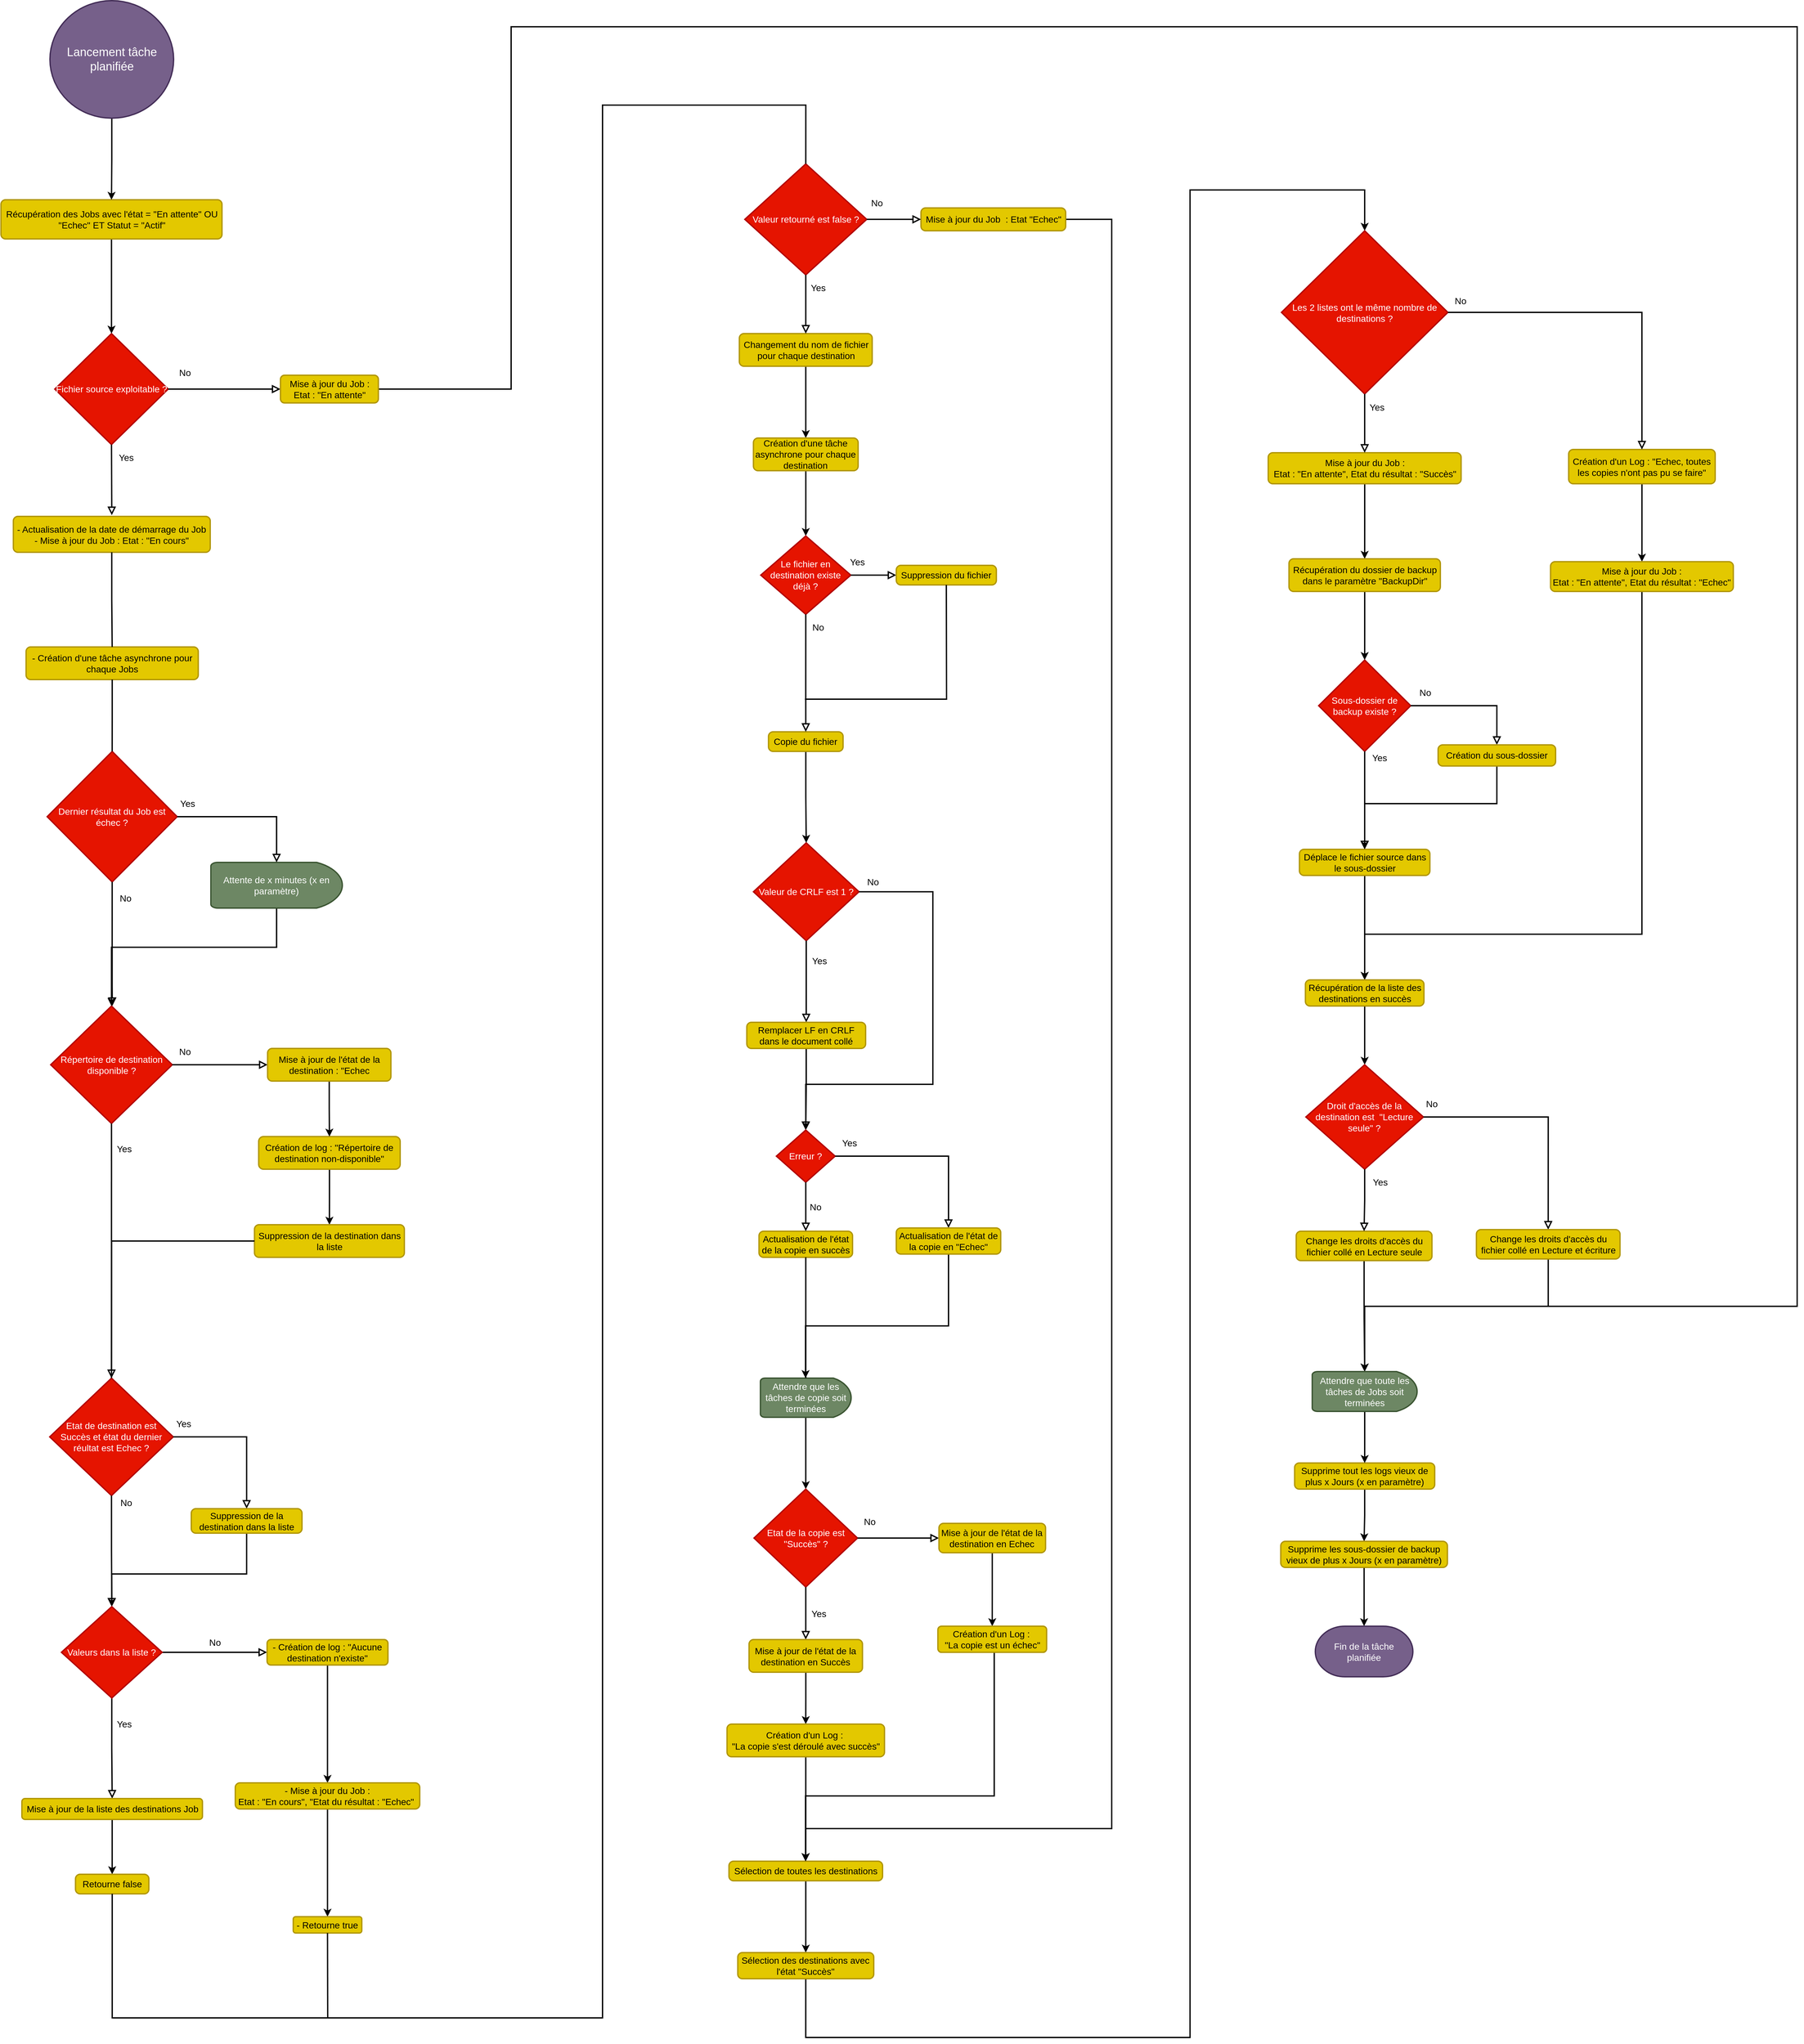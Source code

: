 <mxfile compressed="true" version="16.5.1" type="device"><diagram id="C5RBs43oDa-KdzZeNtuy" name="Page-1"><mxGraphModel dx="1673" dy="2204" grid="1" gridSize="10" guides="1" tooltips="1" connect="1" arrows="1" fold="1" page="1" pageScale="1" pageWidth="827" pageHeight="1169" math="0" shadow="0"><root><mxCell id="WIyWlLk6GJQsqaUBKTNV-0"/><mxCell id="WIyWlLk6GJQsqaUBKTNV-1" parent="WIyWlLk6GJQsqaUBKTNV-0"/><mxCell id="4k0hjTUEBbv8GGpqh_mk-3" value="Fichier source exploitable ?" style="strokeWidth=2;html=1;shape=mxgraph.flowchart.decision;whiteSpace=wrap;fillColor=#e51400;fontColor=#ffffff;strokeColor=#B20000;fontSize=14;" parent="WIyWlLk6GJQsqaUBKTNV-1" vertex="1"><mxGeometry x="740.89" y="30" width="173.81" height="170" as="geometry"/></mxCell><mxCell id="4k0hjTUEBbv8GGpqh_mk-7" value="No" style="edgeStyle=orthogonalEdgeStyle;rounded=0;html=1;jettySize=auto;orthogonalLoop=1;fontSize=14;endArrow=block;endFill=0;endSize=8;strokeWidth=2;shadow=0;labelBackgroundColor=none;exitX=1;exitY=0.5;exitDx=0;exitDy=0;exitPerimeter=0;entryX=0;entryY=0.5;entryDx=0;entryDy=0;" parent="WIyWlLk6GJQsqaUBKTNV-1" source="4k0hjTUEBbv8GGpqh_mk-3" target="4k0hjTUEBbv8GGpqh_mk-8" edge="1"><mxGeometry x="-0.706" y="25" relative="1" as="geometry"><mxPoint as="offset"/><mxPoint x="920.01" y="390" as="sourcePoint"/><mxPoint x="1060.01" y="390" as="targetPoint"/></mxGeometry></mxCell><mxCell id="fs6nf6dnqTv2lWN2INC3-57" style="edgeStyle=orthogonalEdgeStyle;rounded=0;orthogonalLoop=1;jettySize=auto;html=1;fontSize=14;strokeWidth=2;entryX=0.5;entryY=0;entryDx=0;entryDy=0;entryPerimeter=0;" parent="WIyWlLk6GJQsqaUBKTNV-1" source="4k0hjTUEBbv8GGpqh_mk-8" target="eTKPuNB7fOx8lcbiz6LS-106" edge="1"><mxGeometry relative="1" as="geometry"><mxPoint x="2670" y="1550" as="targetPoint"/><Array as="points"><mxPoint x="1440" y="115"/><mxPoint x="1440" y="-440"/><mxPoint x="3410" y="-440"/><mxPoint x="3410" y="1520"/><mxPoint x="2748" y="1520"/></Array></mxGeometry></mxCell><mxCell id="4k0hjTUEBbv8GGpqh_mk-8" value="Mise à jour du Job :&lt;br style=&quot;font-size: 14px;&quot;&gt;Etat : &quot;En attente&quot;" style="rounded=1;whiteSpace=wrap;html=1;strokeWidth=2;fillColor=#e3c800;fontColor=#000000;strokeColor=#B09500;fontSize=14;" parent="WIyWlLk6GJQsqaUBKTNV-1" vertex="1"><mxGeometry x="1086.63" y="93.75" width="150" height="42.5" as="geometry"/></mxCell><mxCell id="4k0hjTUEBbv8GGpqh_mk-17" value="Yes" style="rounded=0;html=1;jettySize=auto;orthogonalLoop=1;fontSize=14;endArrow=block;endFill=0;endSize=8;strokeWidth=2;shadow=0;labelBackgroundColor=none;edgeStyle=orthogonalEdgeStyle;entryX=0.5;entryY=0;entryDx=0;entryDy=0;exitX=0.5;exitY=1;exitDx=0;exitDy=0;exitPerimeter=0;" parent="WIyWlLk6GJQsqaUBKTNV-1" source="eTKPuNB7fOx8lcbiz6LS-124" target="eTKPuNB7fOx8lcbiz6LS-15" edge="1"><mxGeometry x="-0.486" y="19" relative="1" as="geometry"><mxPoint as="offset"/><mxPoint x="821.35" y="2340" as="sourcePoint"/><mxPoint x="821.35" y="2453.73" as="targetPoint"/></mxGeometry></mxCell><mxCell id="eTKPuNB7fOx8lcbiz6LS-118" style="edgeStyle=orthogonalEdgeStyle;rounded=0;orthogonalLoop=1;jettySize=auto;html=1;entryX=0.5;entryY=0;entryDx=0;entryDy=0;fontSize=14;fontColor=#000000;strokeWidth=2;" parent="WIyWlLk6GJQsqaUBKTNV-1" source="4k0hjTUEBbv8GGpqh_mk-19" target="eTKPuNB7fOx8lcbiz6LS-117" edge="1"><mxGeometry relative="1" as="geometry"/></mxCell><mxCell id="4k0hjTUEBbv8GGpqh_mk-19" value="Création de log : &quot;Répertoire de destination non-disponible&quot;" style="rounded=1;whiteSpace=wrap;html=1;strokeWidth=2;fillColor=#e3c800;fontColor=#000000;strokeColor=#B09500;fontSize=14;" parent="WIyWlLk6GJQsqaUBKTNV-1" vertex="1"><mxGeometry x="1053.25" y="1260" width="216.77" height="50" as="geometry"/></mxCell><mxCell id="4k0hjTUEBbv8GGpqh_mk-1" value="- Actualisation de la date de démarrage du Job&lt;br style=&quot;font-size: 14px&quot;&gt;- Mise à jour du Job :&amp;nbsp;Etat : &quot;En cours&quot;" style="rounded=1;whiteSpace=wrap;html=1;absoluteArcSize=1;arcSize=14;strokeWidth=2;fillColor=#e3c800;fontColor=#000000;strokeColor=#B09500;fontSize=14;" parent="WIyWlLk6GJQsqaUBKTNV-1" vertex="1"><mxGeometry x="677.43" y="310" width="301.63" height="55" as="geometry"/></mxCell><mxCell id="eTKPuNB7fOx8lcbiz6LS-3" value="&lt;span style=&quot;font-size: 14px;&quot;&gt;Répertoire de destination disponible ?&lt;/span&gt;" style="strokeWidth=2;html=1;shape=mxgraph.flowchart.decision;whiteSpace=wrap;fillColor=#e51400;fontColor=#ffffff;strokeColor=#B20000;fontSize=14;" parent="WIyWlLk6GJQsqaUBKTNV-1" vertex="1"><mxGeometry x="734.65" y="1060" width="186.3" height="180" as="geometry"/></mxCell><mxCell id="eTKPuNB7fOx8lcbiz6LS-6" value="No" style="edgeStyle=orthogonalEdgeStyle;rounded=0;html=1;jettySize=auto;orthogonalLoop=1;fontSize=14;endArrow=block;endFill=0;endSize=8;strokeWidth=2;shadow=0;labelBackgroundColor=none;exitX=1;exitY=0.5;exitDx=0;exitDy=0;entryX=0;entryY=0.5;entryDx=0;entryDy=0;exitPerimeter=0;" parent="WIyWlLk6GJQsqaUBKTNV-1" source="eTKPuNB7fOx8lcbiz6LS-3" target="eTKPuNB7fOx8lcbiz6LS-115" edge="1"><mxGeometry x="-0.739" y="20" relative="1" as="geometry"><mxPoint as="offset"/><mxPoint x="921.35" y="1510" as="sourcePoint"/><mxPoint x="1071.35" y="1510" as="targetPoint"/></mxGeometry></mxCell><mxCell id="eTKPuNB7fOx8lcbiz6LS-11" value="Yes" style="rounded=0;html=1;jettySize=auto;orthogonalLoop=1;fontSize=14;endArrow=block;endFill=0;endSize=8;strokeWidth=2;shadow=0;labelBackgroundColor=none;edgeStyle=orthogonalEdgeStyle;exitX=0.5;exitY=1;exitDx=0;exitDy=0;exitPerimeter=0;entryX=0.5;entryY=0;entryDx=0;entryDy=0;entryPerimeter=0;" parent="WIyWlLk6GJQsqaUBKTNV-1" source="eTKPuNB7fOx8lcbiz6LS-3" target="eTKPuNB7fOx8lcbiz6LS-119" edge="1"><mxGeometry x="-0.801" y="19" relative="1" as="geometry"><mxPoint as="offset"/><mxPoint x="861.35" y="1530" as="sourcePoint"/><mxPoint x="830.35" y="1710" as="targetPoint"/><Array as="points"/></mxGeometry></mxCell><mxCell id="eTKPuNB7fOx8lcbiz6LS-13" value="No" style="edgeStyle=orthogonalEdgeStyle;rounded=0;html=1;jettySize=auto;orthogonalLoop=1;fontSize=14;endArrow=block;endFill=0;endSize=8;strokeWidth=2;shadow=0;labelBackgroundColor=none;exitX=1;exitY=0.5;exitDx=0;exitDy=0;entryX=0;entryY=0.5;entryDx=0;entryDy=0;exitPerimeter=0;" parent="WIyWlLk6GJQsqaUBKTNV-1" source="eTKPuNB7fOx8lcbiz6LS-124" target="eTKPuNB7fOx8lcbiz6LS-14" edge="1"><mxGeometry y="15" relative="1" as="geometry"><mxPoint as="offset"/><mxPoint x="913.85" y="2182.805" as="sourcePoint"/><mxPoint x="1000.35" y="2183.395" as="targetPoint"/></mxGeometry></mxCell><mxCell id="fs6nf6dnqTv2lWN2INC3-61" style="edgeStyle=orthogonalEdgeStyle;rounded=0;orthogonalLoop=1;jettySize=auto;html=1;fontSize=14;strokeWidth=2;" parent="WIyWlLk6GJQsqaUBKTNV-1" source="eTKPuNB7fOx8lcbiz6LS-14" target="fs6nf6dnqTv2lWN2INC3-59" edge="1"><mxGeometry relative="1" as="geometry"/></mxCell><mxCell id="eTKPuNB7fOx8lcbiz6LS-14" value="- Création de log : &quot;Aucune destination n'existe&quot;" style="rounded=1;whiteSpace=wrap;html=1;strokeWidth=2;fillColor=#e3c800;fontColor=#000000;strokeColor=#B09500;fontSize=14;" parent="WIyWlLk6GJQsqaUBKTNV-1" vertex="1"><mxGeometry x="1066.14" y="2030.51" width="185.15" height="38.98" as="geometry"/></mxCell><mxCell id="fs6nf6dnqTv2lWN2INC3-66" style="edgeStyle=orthogonalEdgeStyle;rounded=0;orthogonalLoop=1;jettySize=auto;html=1;entryX=0.5;entryY=0;entryDx=0;entryDy=0;fontSize=14;strokeWidth=2;" parent="WIyWlLk6GJQsqaUBKTNV-1" source="eTKPuNB7fOx8lcbiz6LS-15" target="eTKPuNB7fOx8lcbiz6LS-129" edge="1"><mxGeometry relative="1" as="geometry"/></mxCell><mxCell id="eTKPuNB7fOx8lcbiz6LS-15" value="Mise à jour de la liste des destinations Job" style="rounded=1;whiteSpace=wrap;html=1;strokeWidth=2;fillColor=#e3c800;fontColor=#000000;strokeColor=#B09500;fontSize=14;" parent="WIyWlLk6GJQsqaUBKTNV-1" vertex="1"><mxGeometry x="690.52" y="2274" width="276.64" height="32" as="geometry"/></mxCell><mxCell id="iSwQtM4b3nbqxVcXJuZj-19" style="edgeStyle=orthogonalEdgeStyle;rounded=0;orthogonalLoop=1;jettySize=auto;html=1;entryX=0.5;entryY=0;entryDx=0;entryDy=0;entryPerimeter=0;fontSize=18;strokeWidth=2;" edge="1" parent="WIyWlLk6GJQsqaUBKTNV-1" source="eTKPuNB7fOx8lcbiz6LS-23" target="4k0hjTUEBbv8GGpqh_mk-3"><mxGeometry relative="1" as="geometry"/></mxCell><mxCell id="eTKPuNB7fOx8lcbiz6LS-23" value="Récupération des Jobs avec l'état = &quot;En attente&quot; OU &quot;Echec&quot; ET Statut = &quot;Actif&quot;" style="rounded=1;whiteSpace=wrap;html=1;absoluteArcSize=1;arcSize=14;strokeWidth=2;fillColor=#e3c800;fontColor=#000000;strokeColor=#B09500;fontSize=14;" parent="WIyWlLk6GJQsqaUBKTNV-1" vertex="1"><mxGeometry x="658.52" y="-175" width="338.55" height="60" as="geometry"/></mxCell><mxCell id="iSwQtM4b3nbqxVcXJuZj-6" style="edgeStyle=orthogonalEdgeStyle;rounded=0;orthogonalLoop=1;jettySize=auto;html=1;entryX=0.5;entryY=0;entryDx=0;entryDy=0;strokeWidth=2;" edge="1" parent="WIyWlLk6GJQsqaUBKTNV-1" source="eTKPuNB7fOx8lcbiz6LS-29" target="fs6nf6dnqTv2lWN2INC3-0"><mxGeometry relative="1" as="geometry"/></mxCell><mxCell id="eTKPuNB7fOx8lcbiz6LS-29" value="Changement du nom de fichier pour chaque destination" style="rounded=1;whiteSpace=wrap;html=1;absoluteArcSize=1;arcSize=14;strokeWidth=2;fontColor=#000000;fillColor=#e3c800;strokeColor=#B09500;fontSize=14;" parent="WIyWlLk6GJQsqaUBKTNV-1" vertex="1"><mxGeometry x="1789.59" y="30" width="203.52" height="50" as="geometry"/></mxCell><mxCell id="eTKPuNB7fOx8lcbiz6LS-40" value="Valeur de CRLF est 1 ?" style="strokeWidth=2;html=1;shape=mxgraph.flowchart.decision;whiteSpace=wrap;fontColor=#ffffff;fillColor=#e51400;strokeColor=#B20000;fontSize=14;" parent="WIyWlLk6GJQsqaUBKTNV-1" vertex="1"><mxGeometry x="1811.15" y="810" width="161.75" height="150" as="geometry"/></mxCell><mxCell id="eTKPuNB7fOx8lcbiz6LS-42" value="Yes" style="rounded=0;html=1;jettySize=auto;orthogonalLoop=1;fontSize=14;endArrow=block;endFill=0;endSize=8;strokeWidth=2;shadow=0;labelBackgroundColor=none;edgeStyle=orthogonalEdgeStyle;exitX=0.5;exitY=1;exitDx=0;exitDy=0;exitPerimeter=0;entryX=0.5;entryY=0;entryDx=0;entryDy=0;" parent="WIyWlLk6GJQsqaUBKTNV-1" source="eTKPuNB7fOx8lcbiz6LS-40" target="eTKPuNB7fOx8lcbiz6LS-44" edge="1"><mxGeometry x="-0.503" y="20" relative="1" as="geometry"><mxPoint as="offset"/><mxPoint x="1918.64" y="1734" as="sourcePoint"/><mxPoint x="1920.14" y="1814" as="targetPoint"/><Array as="points"/></mxGeometry></mxCell><mxCell id="fs6nf6dnqTv2lWN2INC3-21" style="edgeStyle=orthogonalEdgeStyle;rounded=0;orthogonalLoop=1;jettySize=auto;html=1;entryX=0.5;entryY=0;entryDx=0;entryDy=0;entryPerimeter=0;fontSize=14;strokeWidth=2;" parent="WIyWlLk6GJQsqaUBKTNV-1" source="eTKPuNB7fOx8lcbiz6LS-44" target="fs6nf6dnqTv2lWN2INC3-18" edge="1"><mxGeometry relative="1" as="geometry"/></mxCell><mxCell id="eTKPuNB7fOx8lcbiz6LS-44" value="Remplacer LF en CRLF dans le document collé" style="rounded=1;whiteSpace=wrap;html=1;absoluteArcSize=1;arcSize=14;strokeWidth=2;fontColor=#000000;fillColor=#e3c800;strokeColor=#B09500;fontSize=14;" parent="WIyWlLk6GJQsqaUBKTNV-1" vertex="1"><mxGeometry x="1801.01" y="1085" width="182.02" height="40" as="geometry"/></mxCell><mxCell id="eTKPuNB7fOx8lcbiz6LS-45" value="No" style="edgeStyle=orthogonalEdgeStyle;rounded=0;html=1;jettySize=auto;orthogonalLoop=1;fontSize=14;endArrow=block;endFill=0;endSize=8;strokeWidth=2;shadow=0;labelBackgroundColor=none;exitX=1;exitY=0.5;exitDx=0;exitDy=0;exitPerimeter=0;entryX=0.5;entryY=0;entryDx=0;entryDy=0;entryPerimeter=0;" parent="WIyWlLk6GJQsqaUBKTNV-1" source="eTKPuNB7fOx8lcbiz6LS-40" target="fs6nf6dnqTv2lWN2INC3-18" edge="1"><mxGeometry x="-0.936" y="15" relative="1" as="geometry"><mxPoint as="offset"/><mxPoint x="2068.64" y="1599.66" as="sourcePoint"/><mxPoint x="2065.64" y="970" as="targetPoint"/><Array as="points"><mxPoint x="2086" y="885"/><mxPoint x="2086" y="1180"/><mxPoint x="1891" y="1180"/></Array></mxGeometry></mxCell><mxCell id="fs6nf6dnqTv2lWN2INC3-27" style="edgeStyle=orthogonalEdgeStyle;rounded=0;orthogonalLoop=1;jettySize=auto;html=1;entryX=0.5;entryY=0;entryDx=0;entryDy=0;entryPerimeter=0;fontSize=14;strokeWidth=2;" parent="WIyWlLk6GJQsqaUBKTNV-1" source="eTKPuNB7fOx8lcbiz6LS-46" target="fs6nf6dnqTv2lWN2INC3-26" edge="1"><mxGeometry relative="1" as="geometry"/></mxCell><mxCell id="eTKPuNB7fOx8lcbiz6LS-46" value="Attendre que les tâches de copie soit terminées" style="strokeWidth=2;html=1;shape=mxgraph.flowchart.delay;whiteSpace=wrap;fontColor=#ffffff;fillColor=#6d8764;strokeColor=#3A5431;fontSize=14;" parent="WIyWlLk6GJQsqaUBKTNV-1" vertex="1"><mxGeometry x="1821.84" y="1630" width="139" height="60" as="geometry"/></mxCell><mxCell id="eTKPuNB7fOx8lcbiz6LS-53" style="edgeStyle=orthogonalEdgeStyle;rounded=0;orthogonalLoop=1;jettySize=auto;html=1;entryX=0.5;entryY=0;entryDx=0;entryDy=0;fontColor=#000000;fontSize=14;strokeWidth=2;" parent="WIyWlLk6GJQsqaUBKTNV-1" source="eTKPuNB7fOx8lcbiz6LS-50" target="eTKPuNB7fOx8lcbiz6LS-52" edge="1"><mxGeometry relative="1" as="geometry"/></mxCell><mxCell id="eTKPuNB7fOx8lcbiz6LS-50" value="Sélection de toutes les destinations" style="rounded=1;whiteSpace=wrap;html=1;absoluteArcSize=1;arcSize=14;strokeWidth=2;fontColor=#000000;fillColor=#e3c800;strokeColor=#B09500;fontSize=14;" parent="WIyWlLk6GJQsqaUBKTNV-1" vertex="1"><mxGeometry x="1773.68" y="2370" width="235.31" height="30" as="geometry"/></mxCell><mxCell id="eTKPuNB7fOx8lcbiz6LS-55" style="edgeStyle=orthogonalEdgeStyle;rounded=0;orthogonalLoop=1;jettySize=auto;html=1;entryX=0.5;entryY=0;entryDx=0;entryDy=0;entryPerimeter=0;fontColor=#000000;fontSize=14;strokeWidth=2;exitX=0.5;exitY=1;exitDx=0;exitDy=0;" parent="WIyWlLk6GJQsqaUBKTNV-1" source="eTKPuNB7fOx8lcbiz6LS-52" target="eTKPuNB7fOx8lcbiz6LS-54" edge="1"><mxGeometry relative="1" as="geometry"><mxPoint x="1894" y="2590" as="sourcePoint"/><Array as="points"><mxPoint x="1891" y="2640"/><mxPoint x="2480" y="2640"/><mxPoint x="2480" y="-190"/><mxPoint x="2748" y="-190"/></Array></mxGeometry></mxCell><mxCell id="eTKPuNB7fOx8lcbiz6LS-52" value="Sélection des destinations avec l'état &quot;Succès&quot;" style="rounded=1;whiteSpace=wrap;html=1;absoluteArcSize=1;arcSize=14;strokeWidth=2;fontColor=#000000;fillColor=#e3c800;strokeColor=#B09500;fontSize=14;" parent="WIyWlLk6GJQsqaUBKTNV-1" vertex="1"><mxGeometry x="1787.18" y="2510" width="208.31" height="40" as="geometry"/></mxCell><mxCell id="eTKPuNB7fOx8lcbiz6LS-54" value="Les 2 listes ont le même nombre de destinations ?" style="strokeWidth=2;html=1;shape=mxgraph.flowchart.decision;whiteSpace=wrap;fontColor=#ffffff;fillColor=#e51400;strokeColor=#B20000;fontSize=14;" parent="WIyWlLk6GJQsqaUBKTNV-1" vertex="1"><mxGeometry x="2620" y="-127.5" width="255" height="250" as="geometry"/></mxCell><mxCell id="eTKPuNB7fOx8lcbiz6LS-65" style="edgeStyle=orthogonalEdgeStyle;rounded=0;orthogonalLoop=1;jettySize=auto;html=1;entryX=0.5;entryY=0;entryDx=0;entryDy=0;fontColor=#000000;fontSize=14;strokeWidth=2;" parent="WIyWlLk6GJQsqaUBKTNV-1" source="eTKPuNB7fOx8lcbiz6LS-58" target="eTKPuNB7fOx8lcbiz6LS-64" edge="1"><mxGeometry relative="1" as="geometry"/></mxCell><mxCell id="eTKPuNB7fOx8lcbiz6LS-58" value="Mise à jour du Job :&lt;br style=&quot;font-size: 14px;&quot;&gt;Etat : &quot;En attente&quot;, Etat du résultat : &quot;Succès&quot;" style="rounded=1;whiteSpace=wrap;html=1;absoluteArcSize=1;arcSize=14;strokeWidth=2;fontColor=#000000;fillColor=#e3c800;strokeColor=#B09500;fontSize=14;" parent="WIyWlLk6GJQsqaUBKTNV-1" vertex="1"><mxGeometry x="2599.75" y="212.5" width="295.5" height="47.5" as="geometry"/></mxCell><mxCell id="eTKPuNB7fOx8lcbiz6LS-60" value="Yes" style="rounded=0;html=1;jettySize=auto;orthogonalLoop=1;fontSize=14;endArrow=block;endFill=0;endSize=8;strokeWidth=2;shadow=0;labelBackgroundColor=none;edgeStyle=orthogonalEdgeStyle;exitX=0.5;exitY=1;exitDx=0;exitDy=0;exitPerimeter=0;entryX=0.5;entryY=0;entryDx=0;entryDy=0;" parent="WIyWlLk6GJQsqaUBKTNV-1" source="eTKPuNB7fOx8lcbiz6LS-54" target="eTKPuNB7fOx8lcbiz6LS-58" edge="1"><mxGeometry x="-0.558" y="18" relative="1" as="geometry"><mxPoint as="offset"/><mxPoint x="2789.33" y="190.5" as="sourcePoint"/><mxPoint x="2736.14" y="222.5" as="targetPoint"/><Array as="points"/></mxGeometry></mxCell><mxCell id="eTKPuNB7fOx8lcbiz6LS-62" value="Sous-dossier de backup existe ?" style="strokeWidth=2;html=1;shape=mxgraph.flowchart.decision;whiteSpace=wrap;fontColor=#ffffff;fillColor=#e51400;strokeColor=#B20000;fontSize=14;" parent="WIyWlLk6GJQsqaUBKTNV-1" vertex="1"><mxGeometry x="2676.97" y="530.0" width="141.07" height="140" as="geometry"/></mxCell><mxCell id="eTKPuNB7fOx8lcbiz6LS-66" style="edgeStyle=orthogonalEdgeStyle;rounded=0;orthogonalLoop=1;jettySize=auto;html=1;entryX=0.5;entryY=0;entryDx=0;entryDy=0;entryPerimeter=0;fontColor=#000000;fontSize=14;strokeWidth=2;" parent="WIyWlLk6GJQsqaUBKTNV-1" source="eTKPuNB7fOx8lcbiz6LS-64" target="eTKPuNB7fOx8lcbiz6LS-62" edge="1"><mxGeometry relative="1" as="geometry"/></mxCell><mxCell id="eTKPuNB7fOx8lcbiz6LS-64" value="Récupération du dossier de backup dans le paramètre &quot;BackupDir&quot;" style="rounded=1;whiteSpace=wrap;html=1;absoluteArcSize=1;arcSize=14;strokeWidth=2;fontColor=#000000;fillColor=#e3c800;strokeColor=#B09500;fontSize=14;" parent="WIyWlLk6GJQsqaUBKTNV-1" vertex="1"><mxGeometry x="2631.57" y="375" width="231.86" height="50" as="geometry"/></mxCell><mxCell id="eTKPuNB7fOx8lcbiz6LS-67" value="Yes" style="rounded=0;html=1;jettySize=auto;orthogonalLoop=1;fontSize=14;endArrow=block;endFill=0;endSize=8;strokeWidth=2;shadow=0;labelBackgroundColor=none;edgeStyle=orthogonalEdgeStyle;exitX=0.5;exitY=1;exitDx=0;exitDy=0;exitPerimeter=0;entryX=0.5;entryY=0;entryDx=0;entryDy=0;" parent="WIyWlLk6GJQsqaUBKTNV-1" source="eTKPuNB7fOx8lcbiz6LS-62" target="eTKPuNB7fOx8lcbiz6LS-68" edge="1"><mxGeometry x="-0.867" y="22" relative="1" as="geometry"><mxPoint as="offset"/><mxPoint x="2724.17" y="990.45" as="sourcePoint"/><mxPoint x="2723.67" y="1070.45" as="targetPoint"/><Array as="points"/></mxGeometry></mxCell><mxCell id="eTKPuNB7fOx8lcbiz6LS-78" style="edgeStyle=orthogonalEdgeStyle;rounded=0;orthogonalLoop=1;jettySize=auto;html=1;entryX=0.5;entryY=0;entryDx=0;entryDy=0;fontColor=#000000;fontSize=14;strokeWidth=2;" parent="WIyWlLk6GJQsqaUBKTNV-1" source="eTKPuNB7fOx8lcbiz6LS-68" target="eTKPuNB7fOx8lcbiz6LS-77" edge="1"><mxGeometry relative="1" as="geometry"/></mxCell><mxCell id="eTKPuNB7fOx8lcbiz6LS-68" value="Déplace le fichier source dans le sous-dossier" style="rounded=1;whiteSpace=wrap;html=1;absoluteArcSize=1;arcSize=14;strokeWidth=2;fontColor=#000000;fillColor=#e3c800;strokeColor=#B09500;fontSize=14;" parent="WIyWlLk6GJQsqaUBKTNV-1" vertex="1"><mxGeometry x="2647.59" y="820" width="199.82" height="40" as="geometry"/></mxCell><mxCell id="eTKPuNB7fOx8lcbiz6LS-69" value="No" style="edgeStyle=orthogonalEdgeStyle;rounded=0;html=1;jettySize=auto;orthogonalLoop=1;fontSize=14;endArrow=block;endFill=0;endSize=8;strokeWidth=2;shadow=0;labelBackgroundColor=none;exitX=1;exitY=0.5;exitDx=0;exitDy=0;exitPerimeter=0;entryX=0.5;entryY=0;entryDx=0;entryDy=0;" parent="WIyWlLk6GJQsqaUBKTNV-1" source="eTKPuNB7fOx8lcbiz6LS-62" target="eTKPuNB7fOx8lcbiz6LS-70" edge="1"><mxGeometry x="-0.771" y="20" relative="1" as="geometry"><mxPoint as="offset"/><mxPoint x="2917.12" y="851.5" as="sourcePoint"/><mxPoint x="2985" y="610" as="targetPoint"/><Array as="points"><mxPoint x="2950" y="600"/></Array></mxGeometry></mxCell><mxCell id="eTKPuNB7fOx8lcbiz6LS-71" style="edgeStyle=orthogonalEdgeStyle;rounded=0;orthogonalLoop=1;jettySize=auto;html=1;entryX=0.5;entryY=0;entryDx=0;entryDy=0;fontColor=#000000;fontSize=14;strokeWidth=2;" parent="WIyWlLk6GJQsqaUBKTNV-1" source="eTKPuNB7fOx8lcbiz6LS-70" target="eTKPuNB7fOx8lcbiz6LS-68" edge="1"><mxGeometry relative="1" as="geometry"><Array as="points"><mxPoint x="2950" y="750"/><mxPoint x="2747" y="750"/></Array></mxGeometry></mxCell><mxCell id="eTKPuNB7fOx8lcbiz6LS-70" value="Création du sous-dossier" style="rounded=1;whiteSpace=wrap;html=1;absoluteArcSize=1;arcSize=14;strokeWidth=2;fontColor=#000000;fillColor=#e3c800;strokeColor=#B09500;fontSize=14;" parent="WIyWlLk6GJQsqaUBKTNV-1" vertex="1"><mxGeometry x="2860" y="660.0" width="180" height="32.39" as="geometry"/></mxCell><mxCell id="iSwQtM4b3nbqxVcXJuZj-13" style="edgeStyle=orthogonalEdgeStyle;rounded=0;orthogonalLoop=1;jettySize=auto;html=1;entryX=0.5;entryY=0;entryDx=0;entryDy=0;fontSize=18;strokeWidth=2;" edge="1" parent="WIyWlLk6GJQsqaUBKTNV-1" source="eTKPuNB7fOx8lcbiz6LS-72" target="eTKPuNB7fOx8lcbiz6LS-74"><mxGeometry relative="1" as="geometry"/></mxCell><mxCell id="eTKPuNB7fOx8lcbiz6LS-72" value="Création d'un Log : &quot;Echec, toutes les copies n'ont pas pu se faire&quot;" style="rounded=1;whiteSpace=wrap;html=1;absoluteArcSize=1;arcSize=14;strokeWidth=2;fontColor=#000000;fillColor=#e3c800;strokeColor=#B09500;fontSize=14;" parent="WIyWlLk6GJQsqaUBKTNV-1" vertex="1"><mxGeometry x="3059.99" y="207.5" width="224.47" height="52.5" as="geometry"/></mxCell><mxCell id="eTKPuNB7fOx8lcbiz6LS-73" value="No" style="edgeStyle=orthogonalEdgeStyle;rounded=0;html=1;jettySize=auto;orthogonalLoop=1;fontSize=14;endArrow=block;endFill=0;endSize=8;strokeWidth=2;shadow=0;labelBackgroundColor=none;exitX=1;exitY=0.5;exitDx=0;exitDy=0;exitPerimeter=0;entryX=0.5;entryY=0;entryDx=0;entryDy=0;" parent="WIyWlLk6GJQsqaUBKTNV-1" source="eTKPuNB7fOx8lcbiz6LS-54" target="eTKPuNB7fOx8lcbiz6LS-72" edge="1"><mxGeometry x="-0.925" y="18" relative="1" as="geometry"><mxPoint as="offset"/><mxPoint x="2924.83" y="65.05" as="sourcePoint"/><mxPoint x="3039.33" y="65.05" as="targetPoint"/></mxGeometry></mxCell><mxCell id="iSwQtM4b3nbqxVcXJuZj-16" style="edgeStyle=orthogonalEdgeStyle;rounded=0;orthogonalLoop=1;jettySize=auto;html=1;fontSize=18;strokeWidth=2;entryX=0.5;entryY=0;entryDx=0;entryDy=0;" edge="1" parent="WIyWlLk6GJQsqaUBKTNV-1" source="eTKPuNB7fOx8lcbiz6LS-74" target="eTKPuNB7fOx8lcbiz6LS-77"><mxGeometry relative="1" as="geometry"><mxPoint x="2960" y="970" as="targetPoint"/><Array as="points"><mxPoint x="3172" y="950"/><mxPoint x="2747" y="950"/></Array></mxGeometry></mxCell><mxCell id="eTKPuNB7fOx8lcbiz6LS-74" value="Mise à jour du Job :&lt;br style=&quot;font-size: 14px;&quot;&gt;Etat : &quot;En attente&quot;, Etat du résultat : &quot;Echec&quot;" style="rounded=1;whiteSpace=wrap;html=1;absoluteArcSize=1;arcSize=14;strokeWidth=2;fontColor=#000000;fillColor=#e3c800;strokeColor=#B09500;fontSize=14;" parent="WIyWlLk6GJQsqaUBKTNV-1" vertex="1"><mxGeometry x="3032.23" y="379.37" width="280" height="45.63" as="geometry"/></mxCell><mxCell id="eTKPuNB7fOx8lcbiz6LS-79" style="edgeStyle=orthogonalEdgeStyle;rounded=0;orthogonalLoop=1;jettySize=auto;html=1;fontColor=#000000;fontSize=14;strokeWidth=2;" parent="WIyWlLk6GJQsqaUBKTNV-1" source="eTKPuNB7fOx8lcbiz6LS-77" target="eTKPuNB7fOx8lcbiz6LS-80" edge="1"><mxGeometry relative="1" as="geometry"><mxPoint x="2724.12" y="1340.45" as="targetPoint"/><Array as="points"/></mxGeometry></mxCell><mxCell id="eTKPuNB7fOx8lcbiz6LS-77" value="Récupération de la liste des destinations en succès" style="rounded=1;whiteSpace=wrap;html=1;absoluteArcSize=1;arcSize=14;strokeWidth=2;fontColor=#000000;fillColor=#e3c800;strokeColor=#B09500;fontSize=14;" parent="WIyWlLk6GJQsqaUBKTNV-1" vertex="1"><mxGeometry x="2656.71" y="1020" width="181.59" height="40" as="geometry"/></mxCell><mxCell id="eTKPuNB7fOx8lcbiz6LS-80" value="Droit d'accès de la destination est&amp;nbsp; &quot;Lecture seule&quot; ?" style="strokeWidth=2;html=1;shape=mxgraph.flowchart.decision;whiteSpace=wrap;fontColor=#ffffff;fillColor=#e51400;strokeColor=#B20000;fontSize=14;" parent="WIyWlLk6GJQsqaUBKTNV-1" vertex="1"><mxGeometry x="2657.4" y="1150" width="180.2" height="160" as="geometry"/></mxCell><mxCell id="fs6nf6dnqTv2lWN2INC3-77" style="edgeStyle=orthogonalEdgeStyle;rounded=0;orthogonalLoop=1;jettySize=auto;html=1;entryX=0.5;entryY=0;entryDx=0;entryDy=0;entryPerimeter=0;fontSize=14;strokeWidth=2;" parent="WIyWlLk6GJQsqaUBKTNV-1" source="eTKPuNB7fOx8lcbiz6LS-81" target="eTKPuNB7fOx8lcbiz6LS-106" edge="1"><mxGeometry relative="1" as="geometry"/></mxCell><mxCell id="eTKPuNB7fOx8lcbiz6LS-81" value="Change les droits d'accès du fichier collé en Lecture seule" style="rounded=1;whiteSpace=wrap;html=1;absoluteArcSize=1;arcSize=14;strokeWidth=2;fontColor=#000000;fillColor=#e3c800;strokeColor=#B09500;fontSize=14;" parent="WIyWlLk6GJQsqaUBKTNV-1" vertex="1"><mxGeometry x="2642.65" y="1405" width="207.94" height="45" as="geometry"/></mxCell><mxCell id="eTKPuNB7fOx8lcbiz6LS-84" value="No" style="edgeStyle=orthogonalEdgeStyle;rounded=0;html=1;jettySize=auto;orthogonalLoop=1;fontSize=14;endArrow=block;endFill=0;endSize=8;strokeWidth=2;shadow=0;labelBackgroundColor=none;exitX=1;exitY=0.5;exitDx=0;exitDy=0;exitPerimeter=0;entryX=0.5;entryY=0;entryDx=0;entryDy=0;" parent="WIyWlLk6GJQsqaUBKTNV-1" source="eTKPuNB7fOx8lcbiz6LS-80" target="eTKPuNB7fOx8lcbiz6LS-85" edge="1"><mxGeometry x="-0.932" y="20" relative="1" as="geometry"><mxPoint as="offset"/><mxPoint x="2859.12" y="1400.45" as="sourcePoint"/><mxPoint x="3050" y="1230" as="targetPoint"/></mxGeometry></mxCell><mxCell id="iSwQtM4b3nbqxVcXJuZj-17" style="edgeStyle=orthogonalEdgeStyle;rounded=0;orthogonalLoop=1;jettySize=auto;html=1;fontSize=18;strokeWidth=2;entryX=0.5;entryY=0;entryDx=0;entryDy=0;entryPerimeter=0;" edge="1" parent="WIyWlLk6GJQsqaUBKTNV-1" source="eTKPuNB7fOx8lcbiz6LS-85" target="eTKPuNB7fOx8lcbiz6LS-106"><mxGeometry relative="1" as="geometry"><mxPoint x="2880" y="1580" as="targetPoint"/><Array as="points"><mxPoint x="3029" y="1520"/><mxPoint x="2748" y="1520"/></Array></mxGeometry></mxCell><mxCell id="eTKPuNB7fOx8lcbiz6LS-85" value="Change les droits d'accès du fichier collé en Lecture et écriture" style="rounded=1;whiteSpace=wrap;html=1;absoluteArcSize=1;arcSize=14;strokeWidth=2;fontColor=#000000;fillColor=#e3c800;strokeColor=#B09500;fontSize=14;" parent="WIyWlLk6GJQsqaUBKTNV-1" vertex="1"><mxGeometry x="2918.66" y="1402.5" width="220" height="45" as="geometry"/></mxCell><mxCell id="eTKPuNB7fOx8lcbiz6LS-96" value="&lt;span style=&quot;font-size: 14px;&quot;&gt;- Création d'une tâche asynchrone pour chaque Jobs&lt;/span&gt;" style="rounded=1;whiteSpace=wrap;html=1;absoluteArcSize=1;arcSize=14;strokeWidth=2;fontColor=#000000;fillColor=#e3c800;strokeColor=#B09500;fontSize=14;" parent="WIyWlLk6GJQsqaUBKTNV-1" vertex="1"><mxGeometry x="696.95" y="510" width="263.78" height="50" as="geometry"/></mxCell><mxCell id="eTKPuNB7fOx8lcbiz6LS-97" value="" style="edgeStyle=orthogonalEdgeStyle;rounded=0;orthogonalLoop=1;jettySize=auto;html=1;entryX=0.5;entryY=0;entryDx=0;entryDy=0;entryPerimeter=0;fontColor=#000000;endArrow=none;fontSize=14;strokeWidth=2;" parent="WIyWlLk6GJQsqaUBKTNV-1" source="4k0hjTUEBbv8GGpqh_mk-1" target="eTKPuNB7fOx8lcbiz6LS-96" edge="1"><mxGeometry relative="1" as="geometry"><mxPoint x="830.092" y="420" as="sourcePoint"/><mxPoint x="829" y="730.01" as="targetPoint"/></mxGeometry></mxCell><mxCell id="fs6nf6dnqTv2lWN2INC3-53" style="edgeStyle=orthogonalEdgeStyle;rounded=0;orthogonalLoop=1;jettySize=auto;html=1;fontSize=14;strokeWidth=2;" parent="WIyWlLk6GJQsqaUBKTNV-1" source="eTKPuNB7fOx8lcbiz6LS-99" target="eTKPuNB7fOx8lcbiz6LS-101" edge="1"><mxGeometry relative="1" as="geometry"/></mxCell><mxCell id="eTKPuNB7fOx8lcbiz6LS-99" value="Supprime tout les logs vieux de plus x Jours (x en paramètre)" style="rounded=1;whiteSpace=wrap;html=1;absoluteArcSize=1;arcSize=14;strokeWidth=2;fontColor=#000000;fillColor=#e3c800;strokeColor=#B09500;fontSize=14;" parent="WIyWlLk6GJQsqaUBKTNV-1" vertex="1"><mxGeometry x="2640.21" y="1760" width="214.58" height="40" as="geometry"/></mxCell><mxCell id="eTKPuNB7fOx8lcbiz6LS-104" style="edgeStyle=orthogonalEdgeStyle;rounded=0;orthogonalLoop=1;jettySize=auto;html=1;entryX=0.5;entryY=0;entryDx=0;entryDy=0;entryPerimeter=0;fontColor=#000000;fontSize=14;strokeWidth=2;" parent="WIyWlLk6GJQsqaUBKTNV-1" source="eTKPuNB7fOx8lcbiz6LS-101" target="eTKPuNB7fOx8lcbiz6LS-103" edge="1"><mxGeometry relative="1" as="geometry"/></mxCell><mxCell id="eTKPuNB7fOx8lcbiz6LS-101" value="Supprime les sous-dossier de backup vieux de plus x Jours (x en paramètre)" style="rounded=1;whiteSpace=wrap;html=1;absoluteArcSize=1;arcSize=14;strokeWidth=2;fontColor=#000000;fillColor=#e3c800;strokeColor=#B09500;fontSize=14;" parent="WIyWlLk6GJQsqaUBKTNV-1" vertex="1"><mxGeometry x="2618.96" y="1880" width="255.32" height="40" as="geometry"/></mxCell><mxCell id="eTKPuNB7fOx8lcbiz6LS-103" value="Fin de la tâche planifiée" style="strokeWidth=2;html=1;shape=mxgraph.flowchart.terminator;whiteSpace=wrap;fontColor=#ffffff;fillColor=#76608a;strokeColor=#432D57;fontSize=14;" parent="WIyWlLk6GJQsqaUBKTNV-1" vertex="1"><mxGeometry x="2671.87" y="2010" width="149.49" height="77.5" as="geometry"/></mxCell><mxCell id="fs6nf6dnqTv2lWN2INC3-52" style="edgeStyle=orthogonalEdgeStyle;rounded=0;orthogonalLoop=1;jettySize=auto;html=1;entryX=0.5;entryY=0;entryDx=0;entryDy=0;fontSize=14;strokeWidth=2;" parent="WIyWlLk6GJQsqaUBKTNV-1" source="eTKPuNB7fOx8lcbiz6LS-106" target="eTKPuNB7fOx8lcbiz6LS-99" edge="1"><mxGeometry relative="1" as="geometry"/></mxCell><mxCell id="eTKPuNB7fOx8lcbiz6LS-106" value="Attendre que toute les tâches de Jobs soit terminées" style="strokeWidth=2;html=1;shape=mxgraph.flowchart.delay;whiteSpace=wrap;fontColor=#ffffff;fillColor=#6d8764;strokeColor=#3A5431;fontSize=14;" parent="WIyWlLk6GJQsqaUBKTNV-1" vertex="1"><mxGeometry x="2667.17" y="1620" width="160.66" height="61" as="geometry"/></mxCell><mxCell id="eTKPuNB7fOx8lcbiz6LS-110" value="Dernier résultat du Job est échec ?" style="strokeWidth=2;html=1;shape=mxgraph.flowchart.decision;whiteSpace=wrap;fontSize=14;fontColor=#ffffff;fillColor=#e51400;strokeColor=#B20000;" parent="WIyWlLk6GJQsqaUBKTNV-1" vertex="1"><mxGeometry x="729.22" y="670" width="199.23" height="200" as="geometry"/></mxCell><mxCell id="eTKPuNB7fOx8lcbiz6LS-111" value="" style="edgeStyle=orthogonalEdgeStyle;rounded=0;orthogonalLoop=1;jettySize=auto;html=1;entryX=0.5;entryY=0;entryDx=0;entryDy=0;entryPerimeter=0;fontColor=#000000;startArrow=none;endArrow=none;fontSize=14;strokeWidth=2;" parent="WIyWlLk6GJQsqaUBKTNV-1" source="eTKPuNB7fOx8lcbiz6LS-96" target="eTKPuNB7fOx8lcbiz6LS-110" edge="1"><mxGeometry relative="1" as="geometry"><mxPoint x="830.85" y="1050" as="sourcePoint"/><mxPoint x="831.35" y="1380.01" as="targetPoint"/></mxGeometry></mxCell><mxCell id="eTKPuNB7fOx8lcbiz6LS-114" style="edgeStyle=orthogonalEdgeStyle;rounded=0;orthogonalLoop=1;jettySize=auto;html=1;fontSize=14;fontColor=#000000;entryX=0.5;entryY=0;entryDx=0;entryDy=0;entryPerimeter=0;strokeWidth=2;exitX=0.5;exitY=1;exitDx=0;exitDy=0;exitPerimeter=0;" parent="WIyWlLk6GJQsqaUBKTNV-1" source="eTKPuNB7fOx8lcbiz6LS-113" target="eTKPuNB7fOx8lcbiz6LS-3" edge="1"><mxGeometry relative="1" as="geometry"><mxPoint x="832.35" y="1380" as="targetPoint"/><Array as="points"><mxPoint x="1081" y="970"/><mxPoint x="828" y="970"/></Array></mxGeometry></mxCell><mxCell id="eTKPuNB7fOx8lcbiz6LS-113" value="Attente de x minutes (x en paramètre)" style="strokeWidth=2;html=1;shape=mxgraph.flowchart.delay;whiteSpace=wrap;fontSize=14;fontColor=#ffffff;fillColor=#6d8764;strokeColor=#3A5431;" parent="WIyWlLk6GJQsqaUBKTNV-1" vertex="1"><mxGeometry x="980.0" y="840" width="201.43" height="70" as="geometry"/></mxCell><mxCell id="eTKPuNB7fOx8lcbiz6LS-116" style="edgeStyle=orthogonalEdgeStyle;rounded=0;orthogonalLoop=1;jettySize=auto;html=1;entryX=0.5;entryY=0;entryDx=0;entryDy=0;fontSize=14;fontColor=#000000;strokeWidth=2;" parent="WIyWlLk6GJQsqaUBKTNV-1" source="eTKPuNB7fOx8lcbiz6LS-115" target="4k0hjTUEBbv8GGpqh_mk-19" edge="1"><mxGeometry relative="1" as="geometry"/></mxCell><mxCell id="eTKPuNB7fOx8lcbiz6LS-115" value="Mise à jour de l'état de la destination : &quot;Echec" style="rounded=1;whiteSpace=wrap;html=1;absoluteArcSize=1;arcSize=14;strokeWidth=2;fontSize=14;fontColor=#000000;fillColor=#e3c800;strokeColor=#B09500;" parent="WIyWlLk6GJQsqaUBKTNV-1" vertex="1"><mxGeometry x="1066.9" y="1125" width="188.94" height="50" as="geometry"/></mxCell><mxCell id="eTKPuNB7fOx8lcbiz6LS-117" value="&lt;span style=&quot;font-size: 14px;&quot;&gt;Suppression de la destination dans la liste&lt;/span&gt;" style="rounded=1;whiteSpace=wrap;html=1;absoluteArcSize=1;arcSize=14;strokeWidth=2;fontSize=14;fontColor=#000000;fillColor=#e3c800;strokeColor=#B09500;" parent="WIyWlLk6GJQsqaUBKTNV-1" vertex="1"><mxGeometry x="1046.82" y="1395" width="229.61" height="50" as="geometry"/></mxCell><mxCell id="eTKPuNB7fOx8lcbiz6LS-119" value="Etat de destination est Succès et état du dernier réultat est Echec ?" style="strokeWidth=2;html=1;shape=mxgraph.flowchart.decision;whiteSpace=wrap;fontSize=14;fontColor=#ffffff;fillColor=#e51400;strokeColor=#B20000;" parent="WIyWlLk6GJQsqaUBKTNV-1" vertex="1"><mxGeometry x="733.11" y="1630" width="189.37" height="180" as="geometry"/></mxCell><mxCell id="eTKPuNB7fOx8lcbiz6LS-121" value="Yes" style="rounded=0;html=1;jettySize=auto;orthogonalLoop=1;fontSize=14;endArrow=block;endFill=0;endSize=8;strokeWidth=2;shadow=0;labelBackgroundColor=none;edgeStyle=orthogonalEdgeStyle;exitX=1;exitY=0.5;exitDx=0;exitDy=0;exitPerimeter=0;entryX=0.5;entryY=0;entryDx=0;entryDy=0;" parent="WIyWlLk6GJQsqaUBKTNV-1" source="eTKPuNB7fOx8lcbiz6LS-119" target="eTKPuNB7fOx8lcbiz6LS-123" edge="1"><mxGeometry x="-0.854" y="20" relative="1" as="geometry"><mxPoint as="offset"/><mxPoint x="840.85" y="2040.01" as="sourcePoint"/><mxPoint x="1062.35" y="1825" as="targetPoint"/><Array as="points"/></mxGeometry></mxCell><mxCell id="eTKPuNB7fOx8lcbiz6LS-122" value="No" style="edgeStyle=orthogonalEdgeStyle;rounded=0;html=1;jettySize=auto;orthogonalLoop=1;fontSize=14;endArrow=block;endFill=0;endSize=8;strokeWidth=2;shadow=0;labelBackgroundColor=none;exitX=0.5;exitY=1;exitDx=0;exitDy=0;exitPerimeter=0;entryX=0.5;entryY=0;entryDx=0;entryDy=0;entryPerimeter=0;" parent="WIyWlLk6GJQsqaUBKTNV-1" source="eTKPuNB7fOx8lcbiz6LS-119" target="eTKPuNB7fOx8lcbiz6LS-124" edge="1"><mxGeometry x="-0.871" y="22" relative="1" as="geometry"><mxPoint as="offset"/><mxPoint x="910.86" y="1980.0" as="sourcePoint"/><mxPoint x="830.35" y="2090" as="targetPoint"/></mxGeometry></mxCell><mxCell id="eTKPuNB7fOx8lcbiz6LS-125" style="edgeStyle=orthogonalEdgeStyle;rounded=0;orthogonalLoop=1;jettySize=auto;html=1;entryX=0.5;entryY=0;entryDx=0;entryDy=0;entryPerimeter=0;fontSize=14;fontColor=#000000;strokeWidth=2;" parent="WIyWlLk6GJQsqaUBKTNV-1" source="eTKPuNB7fOx8lcbiz6LS-123" target="eTKPuNB7fOx8lcbiz6LS-124" edge="1"><mxGeometry relative="1" as="geometry"><Array as="points"><mxPoint x="1035" y="1930"/><mxPoint x="829" y="1930"/></Array></mxGeometry></mxCell><mxCell id="eTKPuNB7fOx8lcbiz6LS-123" value="&lt;span style=&quot;font-size: 14px;&quot;&gt;Suppression de la destination dans la liste&lt;/span&gt;" style="rounded=1;whiteSpace=wrap;html=1;absoluteArcSize=1;arcSize=14;strokeWidth=2;fontSize=14;fontColor=#000000;fillColor=#e3c800;strokeColor=#B09500;" parent="WIyWlLk6GJQsqaUBKTNV-1" vertex="1"><mxGeometry x="950.0" y="1830" width="169.63" height="37.5" as="geometry"/></mxCell><mxCell id="eTKPuNB7fOx8lcbiz6LS-124" value="Valeurs dans la liste ?" style="strokeWidth=2;html=1;shape=mxgraph.flowchart.decision;whiteSpace=wrap;fontSize=14;fontColor=#ffffff;fillColor=#e51400;strokeColor=#B20000;" parent="WIyWlLk6GJQsqaUBKTNV-1" vertex="1"><mxGeometry x="751.06" y="1980" width="154.37" height="140.01" as="geometry"/></mxCell><mxCell id="eTKPuNB7fOx8lcbiz6LS-129" value="&lt;span style=&quot;font-size: 14px;&quot;&gt;Retourne false&lt;/span&gt;" style="rounded=1;whiteSpace=wrap;html=1;absoluteArcSize=1;arcSize=14;strokeWidth=2;fontSize=14;fontColor=#000000;fillColor=#e3c800;strokeColor=#B09500;" parent="WIyWlLk6GJQsqaUBKTNV-1" vertex="1"><mxGeometry x="772.66" y="2390" width="112.36" height="30" as="geometry"/></mxCell><mxCell id="eTKPuNB7fOx8lcbiz6LS-131" value="Valeur retourné est false ?" style="strokeWidth=2;html=1;shape=mxgraph.flowchart.decision;whiteSpace=wrap;fontSize=14;fontColor=#ffffff;fillColor=#e51400;strokeColor=#B20000;" parent="WIyWlLk6GJQsqaUBKTNV-1" vertex="1"><mxGeometry x="1797.94" y="-230" width="186.82" height="170" as="geometry"/></mxCell><mxCell id="eTKPuNB7fOx8lcbiz6LS-132" value="" style="edgeStyle=orthogonalEdgeStyle;rounded=0;orthogonalLoop=1;jettySize=auto;html=1;entryX=0.5;entryY=0;entryDx=0;entryDy=0;startArrow=none;endArrow=none;fontSize=14;strokeWidth=2;" parent="WIyWlLk6GJQsqaUBKTNV-1" source="eTKPuNB7fOx8lcbiz6LS-129" target="eTKPuNB7fOx8lcbiz6LS-131" edge="1"><mxGeometry relative="1" as="geometry"><mxPoint x="831.617" y="2520" as="sourcePoint"/><mxPoint x="830.86" y="2830" as="targetPoint"/><Array as="points"><mxPoint x="829" y="2610"/><mxPoint x="1580" y="2610"/><mxPoint x="1580" y="-320"/><mxPoint x="1891" y="-320"/></Array></mxGeometry></mxCell><mxCell id="eTKPuNB7fOx8lcbiz6LS-134" value="Yes" style="rounded=0;html=1;jettySize=auto;orthogonalLoop=1;fontSize=14;endArrow=block;endFill=0;endSize=8;strokeWidth=2;shadow=0;labelBackgroundColor=none;edgeStyle=orthogonalEdgeStyle;entryX=0.5;entryY=0;entryDx=0;entryDy=0;exitX=0.5;exitY=1;exitDx=0;exitDy=0;exitPerimeter=0;" parent="WIyWlLk6GJQsqaUBKTNV-1" source="eTKPuNB7fOx8lcbiz6LS-131" target="eTKPuNB7fOx8lcbiz6LS-29" edge="1"><mxGeometry x="-0.556" y="19" relative="1" as="geometry"><mxPoint as="offset"/><mxPoint x="1893.77" y="-40" as="sourcePoint"/><mxPoint x="1893.77" y="40" as="targetPoint"/></mxGeometry></mxCell><mxCell id="iSwQtM4b3nbqxVcXJuZj-7" style="edgeStyle=orthogonalEdgeStyle;rounded=0;orthogonalLoop=1;jettySize=auto;html=1;entryX=0.5;entryY=0;entryDx=0;entryDy=0;entryPerimeter=0;strokeWidth=2;" edge="1" parent="WIyWlLk6GJQsqaUBKTNV-1" source="fs6nf6dnqTv2lWN2INC3-0" target="fs6nf6dnqTv2lWN2INC3-9"><mxGeometry relative="1" as="geometry"/></mxCell><mxCell id="fs6nf6dnqTv2lWN2INC3-0" value="Création d'une tâche asynchrone pour chaque destination" style="rounded=1;whiteSpace=wrap;html=1;absoluteArcSize=1;arcSize=14;strokeWidth=2;fillColor=#e3c800;fontColor=#000000;strokeColor=#B09500;fontSize=14;" parent="WIyWlLk6GJQsqaUBKTNV-1" vertex="1"><mxGeometry x="1811.15" y="190" width="160.41" height="50" as="geometry"/></mxCell><mxCell id="fs6nf6dnqTv2lWN2INC3-3" value="Actualisation de l'état de la copie en succès" style="rounded=1;whiteSpace=wrap;html=1;absoluteArcSize=1;arcSize=14;strokeWidth=2;fillColor=#e3c800;fontColor=#000000;strokeColor=#B09500;fontSize=14;" parent="WIyWlLk6GJQsqaUBKTNV-1" vertex="1"><mxGeometry x="1819.69" y="1405" width="143.31" height="40" as="geometry"/></mxCell><mxCell id="fs6nf6dnqTv2lWN2INC3-6" value="" style="edgeStyle=orthogonalEdgeStyle;rounded=0;orthogonalLoop=1;jettySize=auto;html=1;entryX=0.5;entryY=0;entryDx=0;entryDy=0;entryPerimeter=0;fontColor=#000000;startArrow=none;endArrow=none;fontSize=14;strokeWidth=2;" parent="WIyWlLk6GJQsqaUBKTNV-1" source="fs6nf6dnqTv2lWN2INC3-3" target="eTKPuNB7fOx8lcbiz6LS-46" edge="1"><mxGeometry relative="1" as="geometry"><Array as="points"/><mxPoint x="1904.561" y="1220" as="sourcePoint"/><mxPoint x="1895.54" y="1620" as="targetPoint"/></mxGeometry></mxCell><mxCell id="fs6nf6dnqTv2lWN2INC3-9" value="Le fichier en destination existe déjà ?" style="strokeWidth=2;html=1;shape=mxgraph.flowchart.decision;whiteSpace=wrap;fillColor=#e51400;fontColor=#ffffff;strokeColor=#B20000;fontSize=14;" parent="WIyWlLk6GJQsqaUBKTNV-1" vertex="1"><mxGeometry x="1822.34" y="340" width="138.01" height="120" as="geometry"/></mxCell><mxCell id="fs6nf6dnqTv2lWN2INC3-11" value="Yes" style="rounded=0;html=1;jettySize=auto;orthogonalLoop=1;fontSize=14;endArrow=block;endFill=0;endSize=8;strokeWidth=2;shadow=0;labelBackgroundColor=none;edgeStyle=orthogonalEdgeStyle;exitX=1;exitY=0.5;exitDx=0;exitDy=0;exitPerimeter=0;entryX=0;entryY=0.5;entryDx=0;entryDy=0;" parent="WIyWlLk6GJQsqaUBKTNV-1" source="fs6nf6dnqTv2lWN2INC3-9" target="fs6nf6dnqTv2lWN2INC3-12" edge="1"><mxGeometry x="-0.723" y="20" relative="1" as="geometry"><mxPoint as="offset"/><mxPoint x="1997.39" y="320" as="sourcePoint"/><mxPoint x="2095.64" y="320" as="targetPoint"/><Array as="points"/></mxGeometry></mxCell><mxCell id="fs6nf6dnqTv2lWN2INC3-12" value="Suppression du fichier" style="rounded=1;whiteSpace=wrap;html=1;absoluteArcSize=1;arcSize=14;strokeWidth=2;fillColor=#e3c800;fontColor=#000000;strokeColor=#B09500;fontSize=14;" parent="WIyWlLk6GJQsqaUBKTNV-1" vertex="1"><mxGeometry x="2030.0" y="385" width="153.31" height="30" as="geometry"/></mxCell><mxCell id="fs6nf6dnqTv2lWN2INC3-17" style="edgeStyle=orthogonalEdgeStyle;rounded=0;orthogonalLoop=1;jettySize=auto;html=1;entryX=0.5;entryY=0;entryDx=0;entryDy=0;entryPerimeter=0;fontSize=14;strokeWidth=2;" parent="WIyWlLk6GJQsqaUBKTNV-1" source="fs6nf6dnqTv2lWN2INC3-14" target="eTKPuNB7fOx8lcbiz6LS-40" edge="1"><mxGeometry relative="1" as="geometry"/></mxCell><mxCell id="fs6nf6dnqTv2lWN2INC3-14" value="Copie du fichier" style="rounded=1;whiteSpace=wrap;html=1;absoluteArcSize=1;arcSize=14;strokeWidth=2;fillColor=#e3c800;fontColor=#000000;strokeColor=#B09500;fontSize=14;" parent="WIyWlLk6GJQsqaUBKTNV-1" vertex="1"><mxGeometry x="1834.25" y="640" width="114.22" height="30" as="geometry"/></mxCell><mxCell id="fs6nf6dnqTv2lWN2INC3-18" value="Erreur ?" style="strokeWidth=2;html=1;shape=mxgraph.flowchart.decision;whiteSpace=wrap;fillColor=#e51400;fontColor=#ffffff;strokeColor=#B20000;fontSize=14;" parent="WIyWlLk6GJQsqaUBKTNV-1" vertex="1"><mxGeometry x="1846.3" y="1250" width="90.09" height="80" as="geometry"/></mxCell><mxCell id="fs6nf6dnqTv2lWN2INC3-19" value="Yes" style="rounded=0;html=1;jettySize=auto;orthogonalLoop=1;fontSize=14;endArrow=block;endFill=0;endSize=8;strokeWidth=2;shadow=0;labelBackgroundColor=none;edgeStyle=orthogonalEdgeStyle;exitX=1;exitY=0.5;exitDx=0;exitDy=0;exitPerimeter=0;entryX=0.5;entryY=0;entryDx=0;entryDy=0;" parent="WIyWlLk6GJQsqaUBKTNV-1" source="fs6nf6dnqTv2lWN2INC3-18" target="fs6nf6dnqTv2lWN2INC3-20" edge="1"><mxGeometry x="-0.844" y="20" relative="1" as="geometry"><mxPoint as="offset"/><mxPoint x="2090.64" y="920" as="sourcePoint"/><mxPoint x="2180" y="1340" as="targetPoint"/><Array as="points"><mxPoint x="2110" y="1290"/></Array></mxGeometry></mxCell><mxCell id="fs6nf6dnqTv2lWN2INC3-33" style="edgeStyle=orthogonalEdgeStyle;rounded=0;orthogonalLoop=1;jettySize=auto;html=1;entryX=0.5;entryY=0;entryDx=0;entryDy=0;entryPerimeter=0;fontSize=14;strokeWidth=2;" parent="WIyWlLk6GJQsqaUBKTNV-1" source="fs6nf6dnqTv2lWN2INC3-20" target="eTKPuNB7fOx8lcbiz6LS-46" edge="1"><mxGeometry relative="1" as="geometry"><mxPoint x="1895.54" y="1620" as="targetPoint"/><Array as="points"><mxPoint x="2110" y="1550"/><mxPoint x="1891" y="1550"/><mxPoint x="1891" y="1630"/></Array></mxGeometry></mxCell><mxCell id="fs6nf6dnqTv2lWN2INC3-20" value="Actualisation de l'état de la copie en &quot;Echec&quot;" style="rounded=1;whiteSpace=wrap;html=1;absoluteArcSize=1;arcSize=14;strokeWidth=2;fillColor=#e3c800;fontColor=#000000;strokeColor=#B09500;fontSize=14;" parent="WIyWlLk6GJQsqaUBKTNV-1" vertex="1"><mxGeometry x="2030" y="1400" width="160" height="40" as="geometry"/></mxCell><mxCell id="fs6nf6dnqTv2lWN2INC3-22" value="No" style="edgeStyle=orthogonalEdgeStyle;rounded=0;html=1;jettySize=auto;orthogonalLoop=1;fontSize=14;endArrow=block;endFill=0;endSize=8;strokeWidth=2;shadow=0;labelBackgroundColor=none;exitX=0.5;exitY=1;exitDx=0;exitDy=0;exitPerimeter=0;entryX=0.5;entryY=0;entryDx=0;entryDy=0;" parent="WIyWlLk6GJQsqaUBKTNV-1" source="fs6nf6dnqTv2lWN2INC3-18" target="fs6nf6dnqTv2lWN2INC3-3" edge="1"><mxGeometry y="15" relative="1" as="geometry"><mxPoint as="offset"/><mxPoint x="1896.96" y="1390" as="sourcePoint"/><mxPoint x="1895.64" y="1470" as="targetPoint"/><Array as="points"/></mxGeometry></mxCell><mxCell id="fs6nf6dnqTv2lWN2INC3-26" value="Etat de la copie est &quot;Succès&quot; ?" style="strokeWidth=2;html=1;shape=mxgraph.flowchart.decision;whiteSpace=wrap;fillColor=#e51400;fontColor=#ffffff;strokeColor=#B20000;fontSize=14;" parent="WIyWlLk6GJQsqaUBKTNV-1" vertex="1"><mxGeometry x="1812.02" y="1800" width="158.64" height="150" as="geometry"/></mxCell><mxCell id="fs6nf6dnqTv2lWN2INC3-28" value="Yes" style="rounded=0;html=1;jettySize=auto;orthogonalLoop=1;fontSize=14;endArrow=block;endFill=0;endSize=8;strokeWidth=2;shadow=0;labelBackgroundColor=none;edgeStyle=orthogonalEdgeStyle;exitX=0.5;exitY=1;exitDx=0;exitDy=0;exitPerimeter=0;entryX=0.5;entryY=0;entryDx=0;entryDy=0;" parent="WIyWlLk6GJQsqaUBKTNV-1" source="fs6nf6dnqTv2lWN2INC3-26" target="fs6nf6dnqTv2lWN2INC3-29" edge="1"><mxGeometry y="20" relative="1" as="geometry"><mxPoint as="offset"/><mxPoint x="1883.14" y="2070" as="sourcePoint"/><mxPoint x="1887.14" y="2080" as="targetPoint"/><Array as="points"/></mxGeometry></mxCell><mxCell id="fs6nf6dnqTv2lWN2INC3-31" value="" style="edgeStyle=orthogonalEdgeStyle;rounded=0;orthogonalLoop=1;jettySize=auto;html=1;fontSize=14;strokeWidth=2;" parent="WIyWlLk6GJQsqaUBKTNV-1" source="fs6nf6dnqTv2lWN2INC3-29" target="fs6nf6dnqTv2lWN2INC3-30" edge="1"><mxGeometry relative="1" as="geometry"/></mxCell><mxCell id="fs6nf6dnqTv2lWN2INC3-29" value="Mise à jour de l'état de la destination en Succès" style="rounded=1;whiteSpace=wrap;html=1;absoluteArcSize=1;arcSize=14;strokeWidth=2;fillColor=#e3c800;fontColor=#000000;strokeColor=#B09500;fontSize=14;" parent="WIyWlLk6GJQsqaUBKTNV-1" vertex="1"><mxGeometry x="1804.46" y="2030.51" width="173.76" height="50" as="geometry"/></mxCell><mxCell id="fs6nf6dnqTv2lWN2INC3-38" style="edgeStyle=orthogonalEdgeStyle;rounded=0;orthogonalLoop=1;jettySize=auto;html=1;entryX=0.5;entryY=0;entryDx=0;entryDy=0;fontSize=14;strokeWidth=2;" parent="WIyWlLk6GJQsqaUBKTNV-1" source="fs6nf6dnqTv2lWN2INC3-30" target="eTKPuNB7fOx8lcbiz6LS-50" edge="1"><mxGeometry relative="1" as="geometry"/></mxCell><mxCell id="fs6nf6dnqTv2lWN2INC3-30" value="Création d'un Log :&amp;nbsp;&lt;br style=&quot;font-size: 14px;&quot;&gt;&quot;La copie s'est déroulé avec succès&quot;" style="whiteSpace=wrap;html=1;fillColor=#e3c800;strokeColor=#B09500;fontColor=#000000;rounded=1;arcSize=14;strokeWidth=2;fontSize=14;" parent="WIyWlLk6GJQsqaUBKTNV-1" vertex="1"><mxGeometry x="1770.73" y="2160" width="241.21" height="50" as="geometry"/></mxCell><mxCell id="fs6nf6dnqTv2lWN2INC3-34" value="No" style="edgeStyle=orthogonalEdgeStyle;rounded=0;html=1;jettySize=auto;orthogonalLoop=1;fontSize=14;endArrow=block;endFill=0;endSize=8;strokeWidth=2;shadow=0;labelBackgroundColor=none;exitX=1;exitY=0.5;exitDx=0;exitDy=0;exitPerimeter=0;entryX=0;entryY=0.5;entryDx=0;entryDy=0;" parent="WIyWlLk6GJQsqaUBKTNV-1" source="fs6nf6dnqTv2lWN2INC3-26" target="fs6nf6dnqTv2lWN2INC3-35" edge="1"><mxGeometry x="-0.713" y="25" relative="1" as="geometry"><mxPoint as="offset"/><mxPoint x="2055.69" y="1960" as="sourcePoint"/><mxPoint x="2036.14" y="1915" as="targetPoint"/><Array as="points"/></mxGeometry></mxCell><mxCell id="iSwQtM4b3nbqxVcXJuZj-11" style="edgeStyle=orthogonalEdgeStyle;rounded=0;orthogonalLoop=1;jettySize=auto;html=1;entryX=0.5;entryY=0;entryDx=0;entryDy=0;strokeWidth=2;" edge="1" parent="WIyWlLk6GJQsqaUBKTNV-1" source="fs6nf6dnqTv2lWN2INC3-35" target="fs6nf6dnqTv2lWN2INC3-36"><mxGeometry relative="1" as="geometry"/></mxCell><mxCell id="fs6nf6dnqTv2lWN2INC3-35" value="Mise à jour de l'état de la destination en Echec" style="rounded=1;whiteSpace=wrap;html=1;absoluteArcSize=1;arcSize=14;strokeWidth=2;fillColor=#e3c800;fontColor=#000000;strokeColor=#B09500;fontSize=14;" parent="WIyWlLk6GJQsqaUBKTNV-1" vertex="1"><mxGeometry x="2095.36" y="1852.5" width="163.31" height="45" as="geometry"/></mxCell><mxCell id="fs6nf6dnqTv2lWN2INC3-39" style="edgeStyle=orthogonalEdgeStyle;rounded=0;orthogonalLoop=1;jettySize=auto;html=1;fontSize=14;strokeWidth=2;entryX=0.5;entryY=0;entryDx=0;entryDy=0;" parent="WIyWlLk6GJQsqaUBKTNV-1" source="fs6nf6dnqTv2lWN2INC3-36" target="eTKPuNB7fOx8lcbiz6LS-50" edge="1"><mxGeometry relative="1" as="geometry"><mxPoint x="1893" y="2360" as="targetPoint"/><Array as="points"><mxPoint x="2180" y="2270"/><mxPoint x="1891" y="2270"/><mxPoint x="1891" y="2370"/></Array></mxGeometry></mxCell><mxCell id="fs6nf6dnqTv2lWN2INC3-36" value="Création d'un Log :&amp;nbsp;&lt;br style=&quot;font-size: 14px;&quot;&gt;&quot;La copie est un échec&quot;" style="whiteSpace=wrap;html=1;fillColor=#e3c800;strokeColor=#B09500;fontColor=#000000;rounded=1;arcSize=14;strokeWidth=2;fontSize=14;" parent="WIyWlLk6GJQsqaUBKTNV-1" vertex="1"><mxGeometry x="2093.71" y="2010" width="166.6" height="40" as="geometry"/></mxCell><mxCell id="fs6nf6dnqTv2lWN2INC3-74" style="edgeStyle=orthogonalEdgeStyle;rounded=0;orthogonalLoop=1;jettySize=auto;html=1;fontSize=14;entryX=0.5;entryY=0;entryDx=0;entryDy=0;strokeWidth=2;" parent="WIyWlLk6GJQsqaUBKTNV-1" source="fs6nf6dnqTv2lWN2INC3-54" target="eTKPuNB7fOx8lcbiz6LS-50" edge="1"><mxGeometry relative="1" as="geometry"><mxPoint x="2395.64" y="2070" as="targetPoint"/><Array as="points"><mxPoint x="2360" y="-145"/><mxPoint x="2360" y="2320"/><mxPoint x="1891" y="2320"/><mxPoint x="1891" y="2370"/></Array></mxGeometry></mxCell><mxCell id="fs6nf6dnqTv2lWN2INC3-54" value="Mise à jour du Job&amp;nbsp; : Etat &quot;Echec&quot;" style="rounded=1;whiteSpace=wrap;html=1;absoluteArcSize=1;arcSize=14;strokeWidth=2;fillColor=#e3c800;fontColor=#000000;strokeColor=#B09500;fontSize=14;" parent="WIyWlLk6GJQsqaUBKTNV-1" vertex="1"><mxGeometry x="2067.83" y="-162.5" width="221.66" height="35" as="geometry"/></mxCell><mxCell id="fs6nf6dnqTv2lWN2INC3-64" value="" style="edgeStyle=orthogonalEdgeStyle;rounded=0;orthogonalLoop=1;jettySize=auto;html=1;fontSize=14;strokeWidth=2;" parent="WIyWlLk6GJQsqaUBKTNV-1" source="fs6nf6dnqTv2lWN2INC3-59" target="fs6nf6dnqTv2lWN2INC3-63" edge="1"><mxGeometry relative="1" as="geometry"/></mxCell><mxCell id="fs6nf6dnqTv2lWN2INC3-59" value="&lt;span style=&quot;font-size: 14px;&quot;&gt;- Mise à jour du Job :&lt;/span&gt;&lt;br style=&quot;font-size: 14px;&quot;&gt;&lt;span style=&quot;font-size: 14px;&quot;&gt;Etat : &quot;En cours&quot;, &quot;Etat du résultat : &quot;Echec&quot;&amp;nbsp;&lt;/span&gt;" style="rounded=1;whiteSpace=wrap;html=1;absoluteArcSize=1;arcSize=14;strokeWidth=2;fontSize=14;fillColor=#e3c800;fontColor=#000000;strokeColor=#B09500;" parent="WIyWlLk6GJQsqaUBKTNV-1" vertex="1"><mxGeometry x="1017.42" y="2250" width="282.58" height="40" as="geometry"/></mxCell><mxCell id="fs6nf6dnqTv2lWN2INC3-63" value="&lt;span style=&quot;font-size: 14px;&quot;&gt;- Retourne true&lt;/span&gt;" style="whiteSpace=wrap;html=1;fontSize=14;fillColor=#e3c800;strokeColor=#B09500;fontColor=#000000;rounded=1;arcSize=14;strokeWidth=2;" parent="WIyWlLk6GJQsqaUBKTNV-1" vertex="1"><mxGeometry x="1106.21" y="2455" width="105" height="25" as="geometry"/></mxCell><mxCell id="fs6nf6dnqTv2lWN2INC3-75" value="Yes" style="rounded=0;html=1;jettySize=auto;orthogonalLoop=1;fontSize=14;endArrow=block;endFill=0;endSize=8;strokeWidth=2;shadow=0;labelBackgroundColor=none;edgeStyle=orthogonalEdgeStyle;exitX=0.5;exitY=1;exitDx=0;exitDy=0;exitPerimeter=0;entryX=0.5;entryY=0;entryDx=0;entryDy=0;" parent="WIyWlLk6GJQsqaUBKTNV-1" source="eTKPuNB7fOx8lcbiz6LS-80" target="eTKPuNB7fOx8lcbiz6LS-81" edge="1"><mxGeometry x="-0.583" y="23" relative="1" as="geometry"><mxPoint as="offset"/><mxPoint x="2748.175" y="1352.5" as="sourcePoint"/><mxPoint x="2748.17" y="1467.49" as="targetPoint"/><Array as="points"/></mxGeometry></mxCell><mxCell id="fs6nf6dnqTv2lWN2INC3-81" style="edgeStyle=orthogonalEdgeStyle;rounded=0;orthogonalLoop=1;jettySize=auto;html=1;entryX=0.5;entryY=0;entryDx=0;entryDy=0;fontSize=14;strokeWidth=2;" parent="WIyWlLk6GJQsqaUBKTNV-1" source="fs6nf6dnqTv2lWN2INC3-80" target="eTKPuNB7fOx8lcbiz6LS-23" edge="1"><mxGeometry relative="1" as="geometry"/></mxCell><mxCell id="fs6nf6dnqTv2lWN2INC3-80" value="Lancement tâche planifiée" style="strokeWidth=2;html=1;shape=mxgraph.flowchart.start_2;whiteSpace=wrap;fontSize=18;fillColor=#76608a;fontColor=#ffffff;strokeColor=#432D57;" parent="WIyWlLk6GJQsqaUBKTNV-1" vertex="1"><mxGeometry x="733.5" y="-480" width="189.48" height="180" as="geometry"/></mxCell><mxCell id="iSwQtM4b3nbqxVcXJuZj-2" value="" style="endArrow=none;html=1;rounded=0;strokeWidth=2;entryX=0.5;entryY=1;entryDx=0;entryDy=0;" edge="1" parent="WIyWlLk6GJQsqaUBKTNV-1" target="fs6nf6dnqTv2lWN2INC3-63"><mxGeometry width="50" height="50" relative="1" as="geometry"><mxPoint x="1159" y="2610" as="sourcePoint"/><mxPoint x="1090" y="2760" as="targetPoint"/><Array as="points"/></mxGeometry></mxCell><mxCell id="iSwQtM4b3nbqxVcXJuZj-4" value="Yes" style="rounded=0;html=1;jettySize=auto;orthogonalLoop=1;fontSize=14;endArrow=block;endFill=0;endSize=8;strokeWidth=2;shadow=0;labelBackgroundColor=none;edgeStyle=orthogonalEdgeStyle;exitX=1;exitY=0.5;exitDx=0;exitDy=0;exitPerimeter=0;entryX=0.5;entryY=0;entryDx=0;entryDy=0;entryPerimeter=0;" edge="1" parent="WIyWlLk6GJQsqaUBKTNV-1" source="eTKPuNB7fOx8lcbiz6LS-110" target="eTKPuNB7fOx8lcbiz6LS-113"><mxGeometry x="-0.854" y="20" relative="1" as="geometry"><mxPoint as="offset"/><mxPoint x="963.97" y="779.62" as="sourcePoint"/><mxPoint x="1080" y="840" as="targetPoint"/><Array as="points"><mxPoint x="1081" y="770"/></Array></mxGeometry></mxCell><mxCell id="iSwQtM4b3nbqxVcXJuZj-5" value="" style="endArrow=none;html=1;rounded=0;strokeWidth=2;entryX=0;entryY=0.5;entryDx=0;entryDy=0;exitX=0.5;exitY=0;exitDx=0;exitDy=0;exitPerimeter=0;" edge="1" parent="WIyWlLk6GJQsqaUBKTNV-1" source="eTKPuNB7fOx8lcbiz6LS-119" target="eTKPuNB7fOx8lcbiz6LS-117"><mxGeometry width="50" height="50" relative="1" as="geometry"><mxPoint x="1030" y="1570" as="sourcePoint"/><mxPoint x="1080" y="1520" as="targetPoint"/><Array as="points"><mxPoint x="828" y="1420"/></Array></mxGeometry></mxCell><mxCell id="iSwQtM4b3nbqxVcXJuZj-10" value="" style="endArrow=none;html=1;rounded=0;strokeWidth=2;entryX=0.5;entryY=1;entryDx=0;entryDy=0;" edge="1" parent="WIyWlLk6GJQsqaUBKTNV-1" target="fs6nf6dnqTv2lWN2INC3-12"><mxGeometry width="50" height="50" relative="1" as="geometry"><mxPoint x="1890" y="590" as="sourcePoint"/><mxPoint x="1800" y="560" as="targetPoint"/><Array as="points"><mxPoint x="2107" y="590"/></Array></mxGeometry></mxCell><mxCell id="iSwQtM4b3nbqxVcXJuZj-18" value="No" style="edgeStyle=orthogonalEdgeStyle;rounded=0;html=1;jettySize=auto;orthogonalLoop=1;fontSize=14;endArrow=block;endFill=0;endSize=8;strokeWidth=2;shadow=0;labelBackgroundColor=none;exitX=1;exitY=0.5;exitDx=0;exitDy=0;exitPerimeter=0;entryX=0;entryY=0.5;entryDx=0;entryDy=0;" edge="1" parent="WIyWlLk6GJQsqaUBKTNV-1" source="eTKPuNB7fOx8lcbiz6LS-131" target="fs6nf6dnqTv2lWN2INC3-54"><mxGeometry x="-0.634" y="25" relative="1" as="geometry"><mxPoint as="offset"/><mxPoint x="2080.06" y="-90" as="sourcePoint"/><mxPoint x="2110" y="-78" as="targetPoint"/><Array as="points"><mxPoint x="2020" y="-145"/><mxPoint x="2020" y="-145"/></Array></mxGeometry></mxCell><mxCell id="iSwQtM4b3nbqxVcXJuZj-20" value="Yes" style="rounded=0;html=1;jettySize=auto;orthogonalLoop=1;fontSize=14;endArrow=block;endFill=0;endSize=8;strokeWidth=2;shadow=0;labelBackgroundColor=none;edgeStyle=orthogonalEdgeStyle;entryX=0.5;entryY=-0.035;entryDx=0;entryDy=0;entryPerimeter=0;exitX=0.5;exitY=1;exitDx=0;exitDy=0;exitPerimeter=0;" edge="1" parent="WIyWlLk6GJQsqaUBKTNV-1" source="4k0hjTUEBbv8GGpqh_mk-3" target="4k0hjTUEBbv8GGpqh_mk-1"><mxGeometry x="-0.628" y="22" relative="1" as="geometry"><mxPoint as="offset"/><mxPoint x="828.5" y="212" as="sourcePoint"/><mxPoint x="828.495" y="282.5" as="targetPoint"/><Array as="points"><mxPoint x="828" y="200"/></Array></mxGeometry></mxCell><mxCell id="iSwQtM4b3nbqxVcXJuZj-21" value="No" style="edgeStyle=orthogonalEdgeStyle;rounded=0;html=1;jettySize=auto;orthogonalLoop=1;fontSize=14;endArrow=block;endFill=0;endSize=8;strokeWidth=2;shadow=0;labelBackgroundColor=none;exitX=0.5;exitY=1;exitDx=0;exitDy=0;exitPerimeter=0;" edge="1" parent="WIyWlLk6GJQsqaUBKTNV-1" source="eTKPuNB7fOx8lcbiz6LS-110"><mxGeometry x="-0.739" y="20" relative="1" as="geometry"><mxPoint as="offset"/><mxPoint x="790.02" y="900" as="sourcePoint"/><mxPoint x="829" y="1060" as="targetPoint"/><Array as="points"><mxPoint x="829" y="1030"/><mxPoint x="829" y="1030"/></Array></mxGeometry></mxCell><mxCell id="iSwQtM4b3nbqxVcXJuZj-22" value="No" style="edgeStyle=orthogonalEdgeStyle;rounded=0;html=1;jettySize=auto;orthogonalLoop=1;fontSize=14;endArrow=block;endFill=0;endSize=8;strokeWidth=2;shadow=0;labelBackgroundColor=none;exitX=0.5;exitY=1;exitDx=0;exitDy=0;exitPerimeter=0;entryX=0.5;entryY=0;entryDx=0;entryDy=0;" edge="1" parent="WIyWlLk6GJQsqaUBKTNV-1" source="fs6nf6dnqTv2lWN2INC3-9" target="fs6nf6dnqTv2lWN2INC3-14"><mxGeometry x="-0.778" y="19" relative="1" as="geometry"><mxPoint as="offset"/><mxPoint x="1847.365" y="485" as="sourcePoint"/><mxPoint x="1847.375" y="560" as="targetPoint"/><Array as="points"><mxPoint x="1891" y="570"/><mxPoint x="1891" y="570"/></Array></mxGeometry></mxCell></root></mxGraphModel></diagram></mxfile>